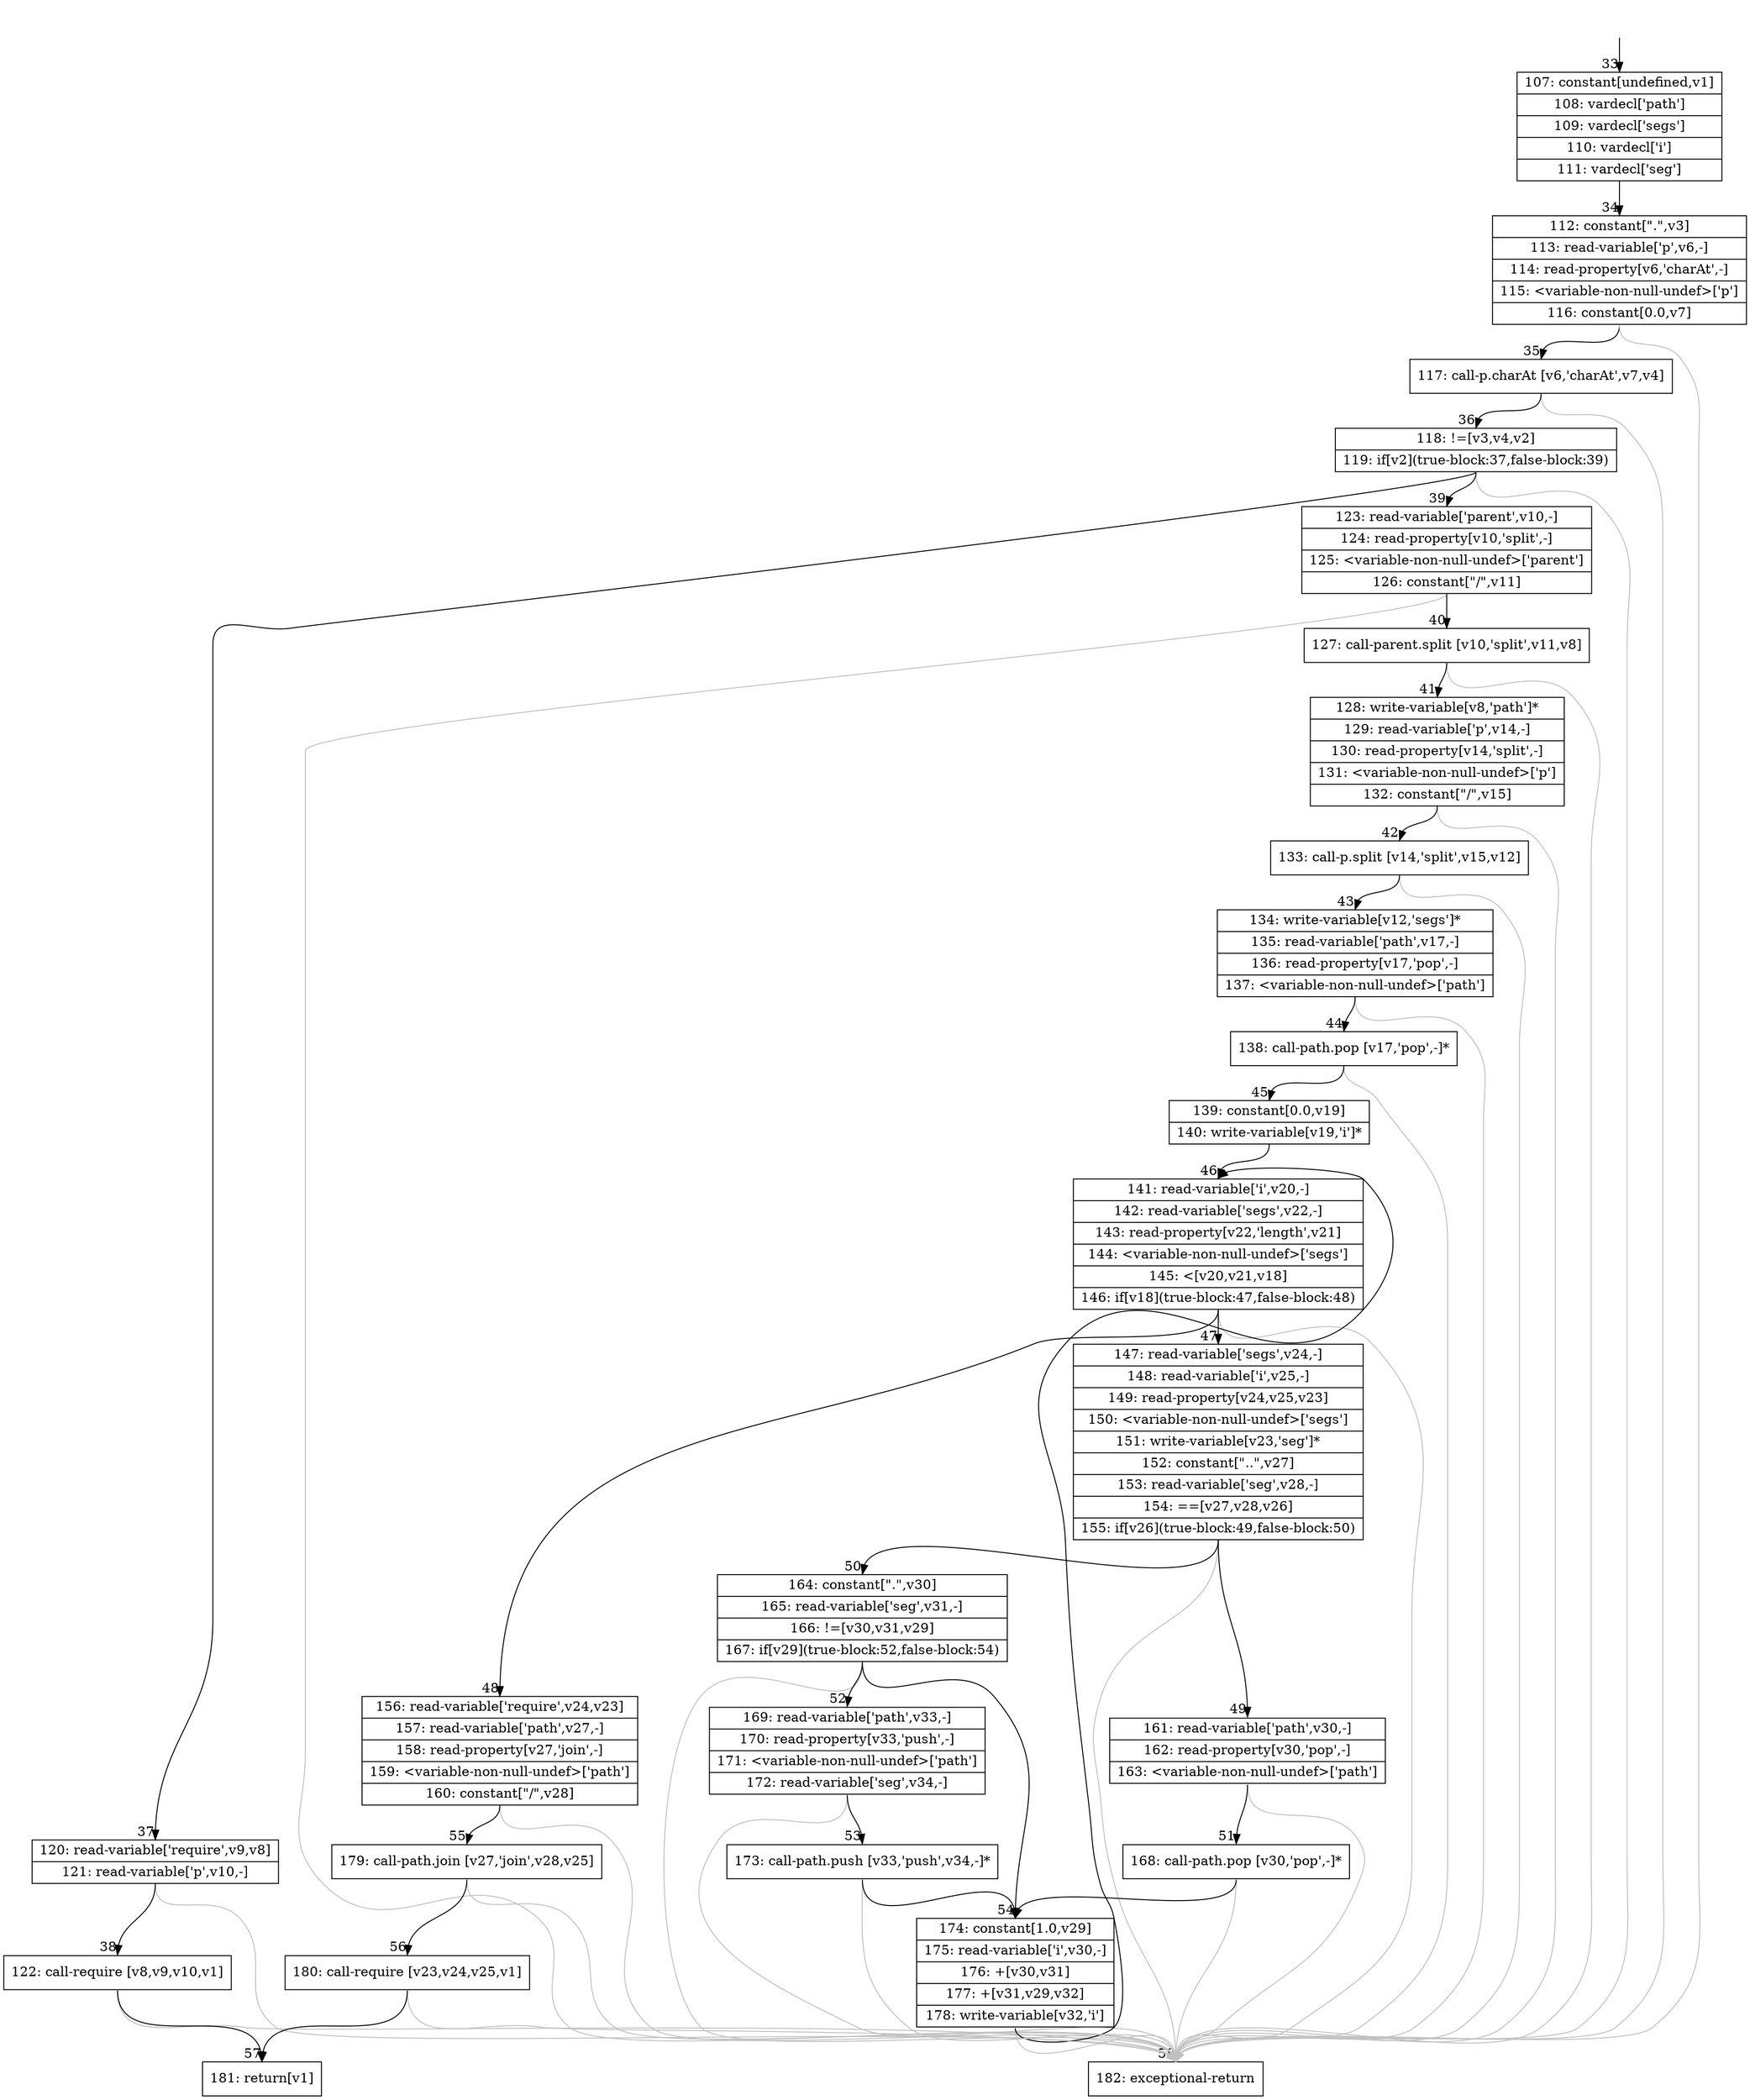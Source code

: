 digraph {
rankdir="TD"
BB_entry6[shape=none,label=""];
BB_entry6 -> BB33 [tailport=s, headport=n, headlabel="    33"]
BB33 [shape=record label="{107: constant[undefined,v1]|108: vardecl['path']|109: vardecl['segs']|110: vardecl['i']|111: vardecl['seg']}" ] 
BB33 -> BB34 [tailport=s, headport=n, headlabel="      34"]
BB34 [shape=record label="{112: constant[\".\",v3]|113: read-variable['p',v6,-]|114: read-property[v6,'charAt',-]|115: \<variable-non-null-undef\>['p']|116: constant[0.0,v7]}" ] 
BB34 -> BB35 [tailport=s, headport=n, headlabel="      35"]
BB34 -> BB58 [tailport=s, headport=n, color=gray, headlabel="      58"]
BB35 [shape=record label="{117: call-p.charAt [v6,'charAt',v7,v4]}" ] 
BB35 -> BB36 [tailport=s, headport=n, headlabel="      36"]
BB35 -> BB58 [tailport=s, headport=n, color=gray]
BB36 [shape=record label="{118: !=[v3,v4,v2]|119: if[v2](true-block:37,false-block:39)}" ] 
BB36 -> BB37 [tailport=s, headport=n, headlabel="      37"]
BB36 -> BB39 [tailport=s, headport=n, headlabel="      39"]
BB36 -> BB58 [tailport=s, headport=n, color=gray]
BB37 [shape=record label="{120: read-variable['require',v9,v8]|121: read-variable['p',v10,-]}" ] 
BB37 -> BB38 [tailport=s, headport=n, headlabel="      38"]
BB37 -> BB58 [tailport=s, headport=n, color=gray]
BB38 [shape=record label="{122: call-require [v8,v9,v10,v1]}" ] 
BB38 -> BB57 [tailport=s, headport=n, headlabel="      57"]
BB38 -> BB58 [tailport=s, headport=n, color=gray]
BB39 [shape=record label="{123: read-variable['parent',v10,-]|124: read-property[v10,'split',-]|125: \<variable-non-null-undef\>['parent']|126: constant[\"/\",v11]}" ] 
BB39 -> BB40 [tailport=s, headport=n, headlabel="      40"]
BB39 -> BB58 [tailport=s, headport=n, color=gray]
BB40 [shape=record label="{127: call-parent.split [v10,'split',v11,v8]}" ] 
BB40 -> BB41 [tailport=s, headport=n, headlabel="      41"]
BB40 -> BB58 [tailport=s, headport=n, color=gray]
BB41 [shape=record label="{128: write-variable[v8,'path']*|129: read-variable['p',v14,-]|130: read-property[v14,'split',-]|131: \<variable-non-null-undef\>['p']|132: constant[\"/\",v15]}" ] 
BB41 -> BB42 [tailport=s, headport=n, headlabel="      42"]
BB41 -> BB58 [tailport=s, headport=n, color=gray]
BB42 [shape=record label="{133: call-p.split [v14,'split',v15,v12]}" ] 
BB42 -> BB43 [tailport=s, headport=n, headlabel="      43"]
BB42 -> BB58 [tailport=s, headport=n, color=gray]
BB43 [shape=record label="{134: write-variable[v12,'segs']*|135: read-variable['path',v17,-]|136: read-property[v17,'pop',-]|137: \<variable-non-null-undef\>['path']}" ] 
BB43 -> BB44 [tailport=s, headport=n, headlabel="      44"]
BB43 -> BB58 [tailport=s, headport=n, color=gray]
BB44 [shape=record label="{138: call-path.pop [v17,'pop',-]*}" ] 
BB44 -> BB45 [tailport=s, headport=n, headlabel="      45"]
BB44 -> BB58 [tailport=s, headport=n, color=gray]
BB45 [shape=record label="{139: constant[0.0,v19]|140: write-variable[v19,'i']*}" ] 
BB45 -> BB46 [tailport=s, headport=n, headlabel="      46"]
BB46 [shape=record label="{141: read-variable['i',v20,-]|142: read-variable['segs',v22,-]|143: read-property[v22,'length',v21]|144: \<variable-non-null-undef\>['segs']|145: \<[v20,v21,v18]|146: if[v18](true-block:47,false-block:48)}" ] 
BB46 -> BB47 [tailport=s, headport=n, headlabel="      47"]
BB46 -> BB48 [tailport=s, headport=n, headlabel="      48"]
BB46 -> BB58 [tailport=s, headport=n, color=gray]
BB47 [shape=record label="{147: read-variable['segs',v24,-]|148: read-variable['i',v25,-]|149: read-property[v24,v25,v23]|150: \<variable-non-null-undef\>['segs']|151: write-variable[v23,'seg']*|152: constant[\"..\",v27]|153: read-variable['seg',v28,-]|154: ==[v27,v28,v26]|155: if[v26](true-block:49,false-block:50)}" ] 
BB47 -> BB49 [tailport=s, headport=n, headlabel="      49"]
BB47 -> BB50 [tailport=s, headport=n, headlabel="      50"]
BB47 -> BB58 [tailport=s, headport=n, color=gray]
BB48 [shape=record label="{156: read-variable['require',v24,v23]|157: read-variable['path',v27,-]|158: read-property[v27,'join',-]|159: \<variable-non-null-undef\>['path']|160: constant[\"/\",v28]}" ] 
BB48 -> BB55 [tailport=s, headport=n, headlabel="      55"]
BB48 -> BB58 [tailport=s, headport=n, color=gray]
BB49 [shape=record label="{161: read-variable['path',v30,-]|162: read-property[v30,'pop',-]|163: \<variable-non-null-undef\>['path']}" ] 
BB49 -> BB51 [tailport=s, headport=n, headlabel="      51"]
BB49 -> BB58 [tailport=s, headport=n, color=gray]
BB50 [shape=record label="{164: constant[\".\",v30]|165: read-variable['seg',v31,-]|166: !=[v30,v31,v29]|167: if[v29](true-block:52,false-block:54)}" ] 
BB50 -> BB52 [tailport=s, headport=n, headlabel="      52"]
BB50 -> BB54 [tailport=s, headport=n, headlabel="      54"]
BB50 -> BB58 [tailport=s, headport=n, color=gray]
BB51 [shape=record label="{168: call-path.pop [v30,'pop',-]*}" ] 
BB51 -> BB54 [tailport=s, headport=n]
BB51 -> BB58 [tailport=s, headport=n, color=gray]
BB52 [shape=record label="{169: read-variable['path',v33,-]|170: read-property[v33,'push',-]|171: \<variable-non-null-undef\>['path']|172: read-variable['seg',v34,-]}" ] 
BB52 -> BB53 [tailport=s, headport=n, headlabel="      53"]
BB52 -> BB58 [tailport=s, headport=n, color=gray]
BB53 [shape=record label="{173: call-path.push [v33,'push',v34,-]*}" ] 
BB53 -> BB54 [tailport=s, headport=n]
BB53 -> BB58 [tailport=s, headport=n, color=gray]
BB54 [shape=record label="{174: constant[1.0,v29]|175: read-variable['i',v30,-]|176: +[v30,v31]|177: +[v31,v29,v32]|178: write-variable[v32,'i']}" ] 
BB54 -> BB46 [tailport=s, headport=n]
BB54 -> BB58 [tailport=s, headport=n, color=gray]
BB55 [shape=record label="{179: call-path.join [v27,'join',v28,v25]}" ] 
BB55 -> BB56 [tailport=s, headport=n, headlabel="      56"]
BB55 -> BB58 [tailport=s, headport=n, color=gray]
BB56 [shape=record label="{180: call-require [v23,v24,v25,v1]}" ] 
BB56 -> BB57 [tailport=s, headport=n]
BB56 -> BB58 [tailport=s, headport=n, color=gray]
BB57 [shape=record label="{181: return[v1]}" ] 
BB58 [shape=record label="{182: exceptional-return}" ] 
//#$~ 45
}
